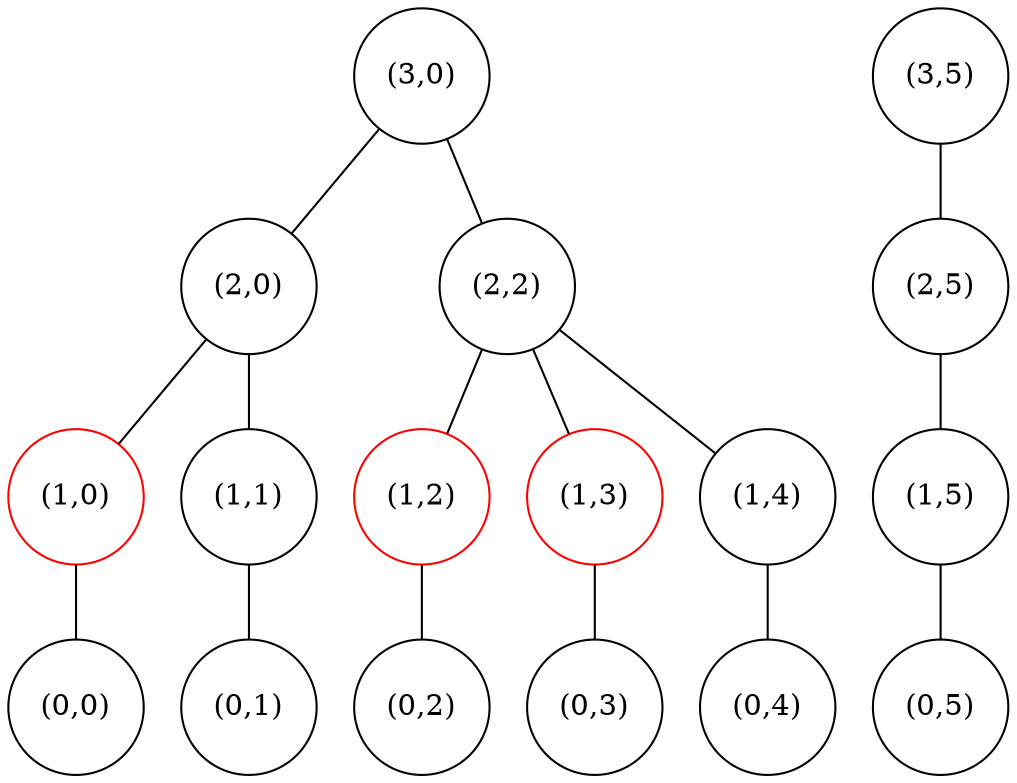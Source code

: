 /* Initial forest - Hierarchy */
graph
{
	node [shape=circle, style=filled, label=""];

	n3_0 [label="(3,0)", fillcolor="white"];
	n3_5 [label="(3,5)", fillcolor="white"];
	n2_0 [label="(2,0)", fillcolor="white"];
	n2_2 [label="(2,2)", fillcolor="white"];
	n2_5 [label="(2,5)", fillcolor="white"];
	n1_0 [label="(1,0)", color="red", fillcolor="white"];
	n1_1 [label="(1,1)", fillcolor="white"];
	n1_2 [label="(1,2)", color="red", fillcolor="white"];
	n1_3 [label="(1,3)", color="red", fillcolor="white"];
	n1_4 [label="(1,4)", fillcolor="white"];
	n1_5 [label="(1,5)", fillcolor="white"];
	n0_0 [label="(0,0)", fillcolor="white"];
	n0_1 [label="(0,1)", fillcolor="white"];
	n0_2 [label="(0,2)", fillcolor="white"];
	n0_3 [label="(0,3)", fillcolor="white"];
	n0_4 [label="(0,4)", fillcolor="white"];
	n0_5 [label="(0,5)", fillcolor="white"];

	n3_0 -- n2_0;
	n3_0 -- n2_2;
	n3_5 -- n2_5;
	n2_0 -- n1_0;
	n2_0 -- n1_1;
	n2_2 -- n1_2;
	n2_2 -- n1_3;
	n2_2 -- n1_4;
	n2_5 -- n1_5;
	n1_0 -- n0_0;
	n1_1 -- n0_1;
	n1_2 -- n0_2;
	n1_3 -- n0_3;
	n1_4 -- n0_4;
	n1_5 -- n0_5;
}
